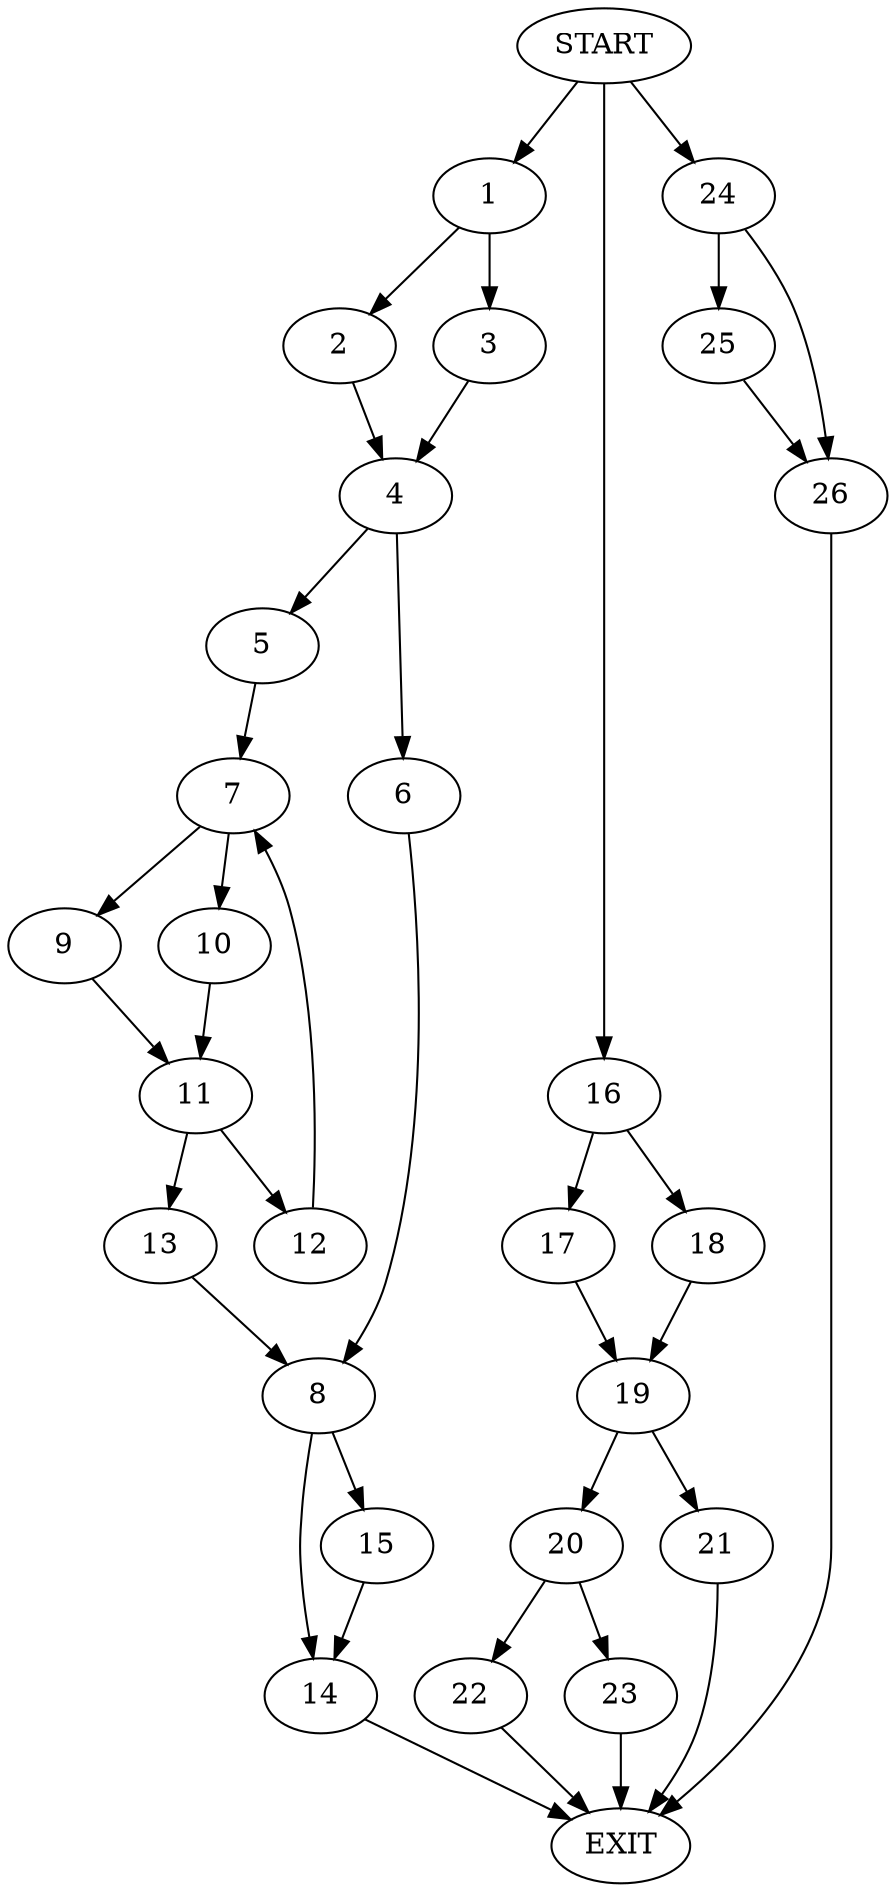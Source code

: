 digraph {
0 [label="START"]
27 [label="EXIT"]
0 -> 1
1 -> 2
1 -> 3
3 -> 4
2 -> 4
4 -> 5
4 -> 6
5 -> 7
6 -> 8
7 -> 9
7 -> 10
10 -> 11
9 -> 11
11 -> 12
11 -> 13
13 -> 8
12 -> 7
8 -> 14
8 -> 15
14 -> 27
15 -> 14
0 -> 16
16 -> 17
16 -> 18
17 -> 19
18 -> 19
19 -> 20
19 -> 21
20 -> 22
20 -> 23
21 -> 27
22 -> 27
23 -> 27
0 -> 24
24 -> 25
24 -> 26
25 -> 26
26 -> 27
}
